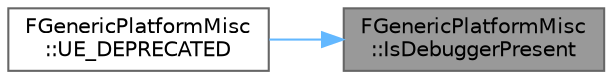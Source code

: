 digraph "FGenericPlatformMisc::IsDebuggerPresent"
{
 // INTERACTIVE_SVG=YES
 // LATEX_PDF_SIZE
  bgcolor="transparent";
  edge [fontname=Helvetica,fontsize=10,labelfontname=Helvetica,labelfontsize=10];
  node [fontname=Helvetica,fontsize=10,shape=box,height=0.2,width=0.4];
  rankdir="RL";
  Node1 [id="Node000001",label="FGenericPlatformMisc\l::IsDebuggerPresent",height=0.2,width=0.4,color="gray40", fillcolor="grey60", style="filled", fontcolor="black",tooltip="Return true if a debugger is present."];
  Node1 -> Node2 [id="edge1_Node000001_Node000002",dir="back",color="steelblue1",style="solid",tooltip=" "];
  Node2 [id="Node000002",label="FGenericPlatformMisc\l::UE_DEPRECATED",height=0.2,width=0.4,color="grey40", fillcolor="white", style="filled",URL="$d1/de8/structFGenericPlatformMisc.html#aa07493ea8cc6b3d3ed353a3e807ce54b",tooltip="Break into the debugger, if IsDebuggerPresent returns true, otherwise do nothing."];
}
